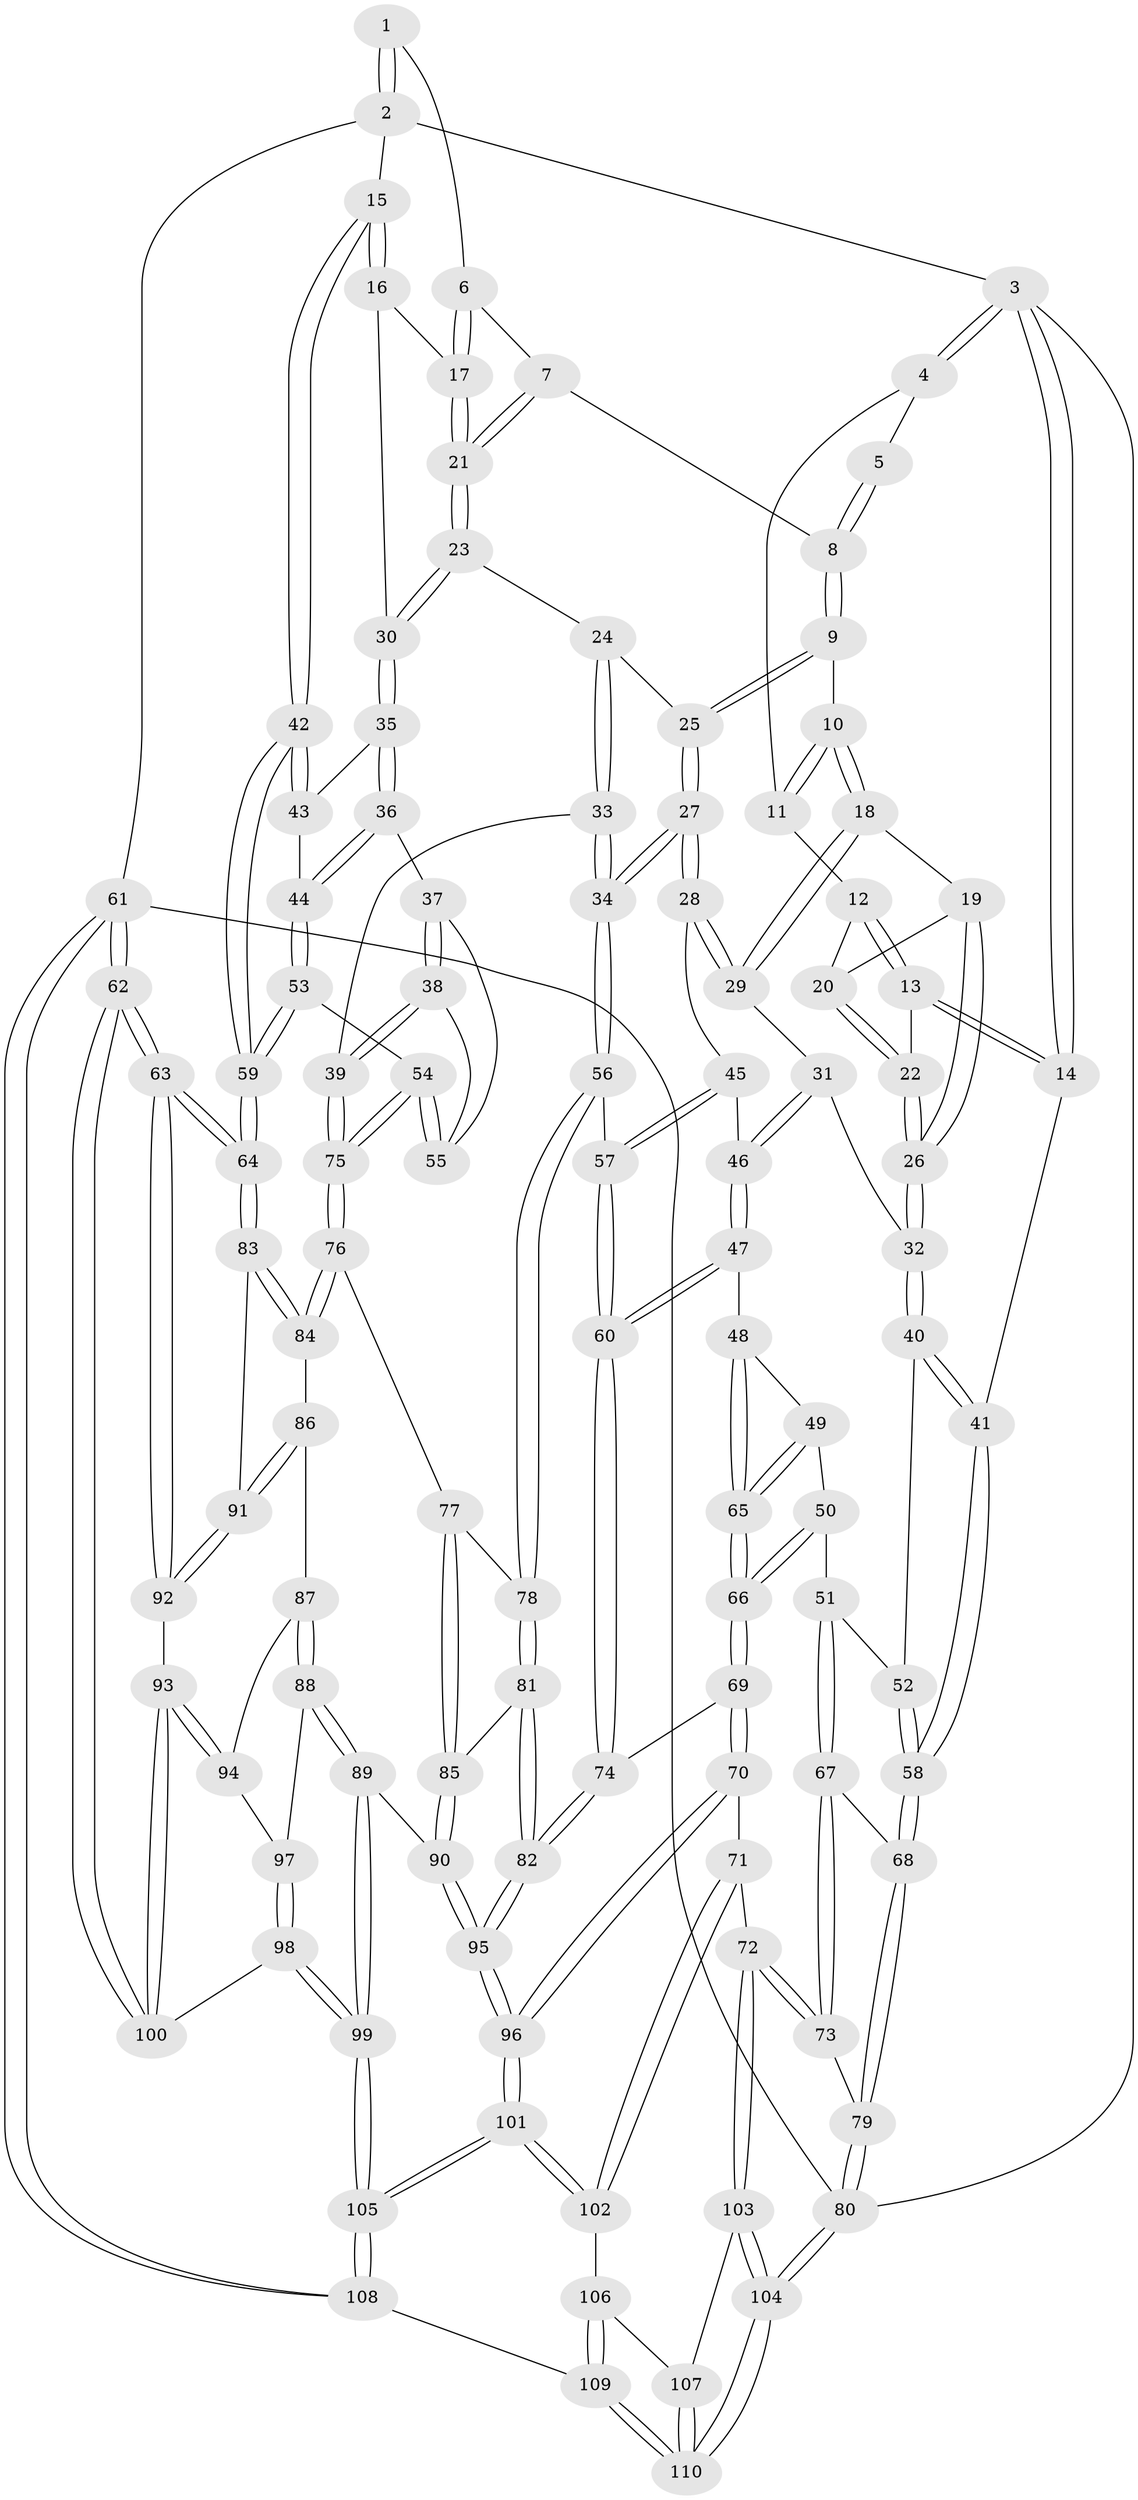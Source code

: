 // coarse degree distribution, {2: 0.0641025641025641, 4: 0.21794871794871795, 3: 0.717948717948718}
// Generated by graph-tools (version 1.1) at 2025/38/03/04/25 23:38:30]
// undirected, 110 vertices, 272 edges
graph export_dot {
  node [color=gray90,style=filled];
  1 [pos="+0.7653836454447945+0"];
  2 [pos="+1+0"];
  3 [pos="+0+0"];
  4 [pos="+0.31464671293794116+0"];
  5 [pos="+0.5681273403721354+0"];
  6 [pos="+0.682861972966087+0.08408495959424207"];
  7 [pos="+0.6301799787220578+0.10418640088259994"];
  8 [pos="+0.5608679117804525+0.09810879371027348"];
  9 [pos="+0.5420950302487354+0.11585242085151758"];
  10 [pos="+0.44290975113497155+0.12362301172541469"];
  11 [pos="+0.3434576202209646+0.01562572357189415"];
  12 [pos="+0.2644841952685409+0.10985566599064031"];
  13 [pos="+0+0"];
  14 [pos="+0+0"];
  15 [pos="+1+0"];
  16 [pos="+0.880432224369087+0.11412762885203069"];
  17 [pos="+0.8033825631065266+0.12648783095652583"];
  18 [pos="+0.39036733749134384+0.2281235747722033"];
  19 [pos="+0.2625089208143647+0.16127036067956382"];
  20 [pos="+0.2639082341543412+0.11662527998905153"];
  21 [pos="+0.6991930275417085+0.22140379435479113"];
  22 [pos="+0.07212043104779434+0.1711760507478262"];
  23 [pos="+0.6871213316799235+0.2655199933177903"];
  24 [pos="+0.6817126711410908+0.26754788377539007"];
  25 [pos="+0.5695565342869501+0.23219132625178351"];
  26 [pos="+0.17527056817545347+0.2592834462823861"];
  27 [pos="+0.47607514122713346+0.3584373711459712"];
  28 [pos="+0.4678543034207418+0.35589096878262394"];
  29 [pos="+0.3908976541894627+0.25082819761041"];
  30 [pos="+0.7993159558796201+0.3255276742131672"];
  31 [pos="+0.19680655581163592+0.33138902947498744"];
  32 [pos="+0.1958104867934713+0.33115097869100113"];
  33 [pos="+0.5808748058457179+0.467672271215813"];
  34 [pos="+0.5765723346535302+0.46909325914340216"];
  35 [pos="+0.8073715652193278+0.3436664079063346"];
  36 [pos="+0.8056504424287345+0.36990718627311453"];
  37 [pos="+0.7890026915163685+0.39032261647586447"];
  38 [pos="+0.6902617928469583+0.46717779691742406"];
  39 [pos="+0.6850207508932331+0.47057612809702287"];
  40 [pos="+0.18741971804890792+0.3396337955842383"];
  41 [pos="+0+0.3565632668908559"];
  42 [pos="+1+0.09977504969129053"];
  43 [pos="+0.9886879445391504+0.29901984851957125"];
  44 [pos="+0.9094131808202562+0.4434871223447791"];
  45 [pos="+0.3644961527660752+0.412267819427819"];
  46 [pos="+0.3199154787710575+0.42918783302867614"];
  47 [pos="+0.31136752956499614+0.490074168635195"];
  48 [pos="+0.3094817209239963+0.49192698514603955"];
  49 [pos="+0.17247793215384577+0.49628206750354315"];
  50 [pos="+0.16505840214637107+0.49598749970122613"];
  51 [pos="+0.1627552561746655+0.4947007519718433"];
  52 [pos="+0.15736001027196894+0.41225019841424854"];
  53 [pos="+0.9532891933676889+0.523919382922081"];
  54 [pos="+0.8740156884221567+0.5636350691433493"];
  55 [pos="+0.8296600264160102+0.5031984229914392"];
  56 [pos="+0.568097962533705+0.4909590419995258"];
  57 [pos="+0.4405360082622338+0.5536120040436617"];
  58 [pos="+0+0.506276346418827"];
  59 [pos="+1+0.5670448764665095"];
  60 [pos="+0.41951818414778835+0.5677050135662678"];
  61 [pos="+1+1"];
  62 [pos="+1+1"];
  63 [pos="+1+1"];
  64 [pos="+1+0.5880033077812469"];
  65 [pos="+0.28217950271490205+0.5527282875744691"];
  66 [pos="+0.2560718752075492+0.6284367456841915"];
  67 [pos="+0.1148541824139295+0.5379556659189451"];
  68 [pos="+0+0.5093237279655136"];
  69 [pos="+0.2572095226094602+0.6878654866809437"];
  70 [pos="+0.2453704753939832+0.7027483813569458"];
  71 [pos="+0.24094468828591134+0.7065130646945468"];
  72 [pos="+0.18300740414555783+0.7392876959534601"];
  73 [pos="+0.15774213384684424+0.7159216798972003"];
  74 [pos="+0.39044106651119453+0.6458428484996287"];
  75 [pos="+0.808130778929266+0.6255197134023028"];
  76 [pos="+0.8050121053706993+0.6378745247131148"];
  77 [pos="+0.68568860297412+0.6609576962170975"];
  78 [pos="+0.5813578202160694+0.5658678908949871"];
  79 [pos="+0+0.5751342265722338"];
  80 [pos="+0+1"];
  81 [pos="+0.5145674748160926+0.7307806091088729"];
  82 [pos="+0.5070534358028392+0.7381637335854582"];
  83 [pos="+1+0.6143852657499217"];
  84 [pos="+0.8203263390339531+0.6765756843850599"];
  85 [pos="+0.6596475140209668+0.7146238240024326"];
  86 [pos="+0.8224410664911964+0.6838970384766437"];
  87 [pos="+0.8215614633440987+0.6863098413920901"];
  88 [pos="+0.7606791515884453+0.7775826102059713"];
  89 [pos="+0.6956214605491073+0.7952273695887533"];
  90 [pos="+0.683769623013661+0.7807897497928374"];
  91 [pos="+0.916800642927684+0.7323112669637858"];
  92 [pos="+0.9334872220972706+0.8070493258502683"];
  93 [pos="+0.8736883499360072+0.8368632422961575"];
  94 [pos="+0.8515193487715109+0.8064455003033456"];
  95 [pos="+0.501785341315417+0.7934891168385869"];
  96 [pos="+0.4932019137541704+0.8246689638465302"];
  97 [pos="+0.780588104848941+0.8088697207086989"];
  98 [pos="+0.8058253950582017+0.8921723416272532"];
  99 [pos="+0.6212073194583285+1"];
  100 [pos="+0.8488504005084515+0.88200411941744"];
  101 [pos="+0.4910521302257805+0.8678072191597389"];
  102 [pos="+0.38911795091152224+0.8601632227682372"];
  103 [pos="+0.17432274177044918+0.7696098690740542"];
  104 [pos="+0+1"];
  105 [pos="+0.5947874295727069+1"];
  106 [pos="+0.32851870603366146+0.881339665577148"];
  107 [pos="+0.3020486283817691+0.8877849116736548"];
  108 [pos="+0.5934654158875894+1"];
  109 [pos="+0.4750924988986396+1"];
  110 [pos="+0.25110520439369854+1"];
  1 -- 2;
  1 -- 2;
  1 -- 6;
  2 -- 3;
  2 -- 15;
  2 -- 61;
  3 -- 4;
  3 -- 4;
  3 -- 14;
  3 -- 14;
  3 -- 80;
  4 -- 5;
  4 -- 11;
  5 -- 8;
  5 -- 8;
  6 -- 7;
  6 -- 17;
  6 -- 17;
  7 -- 8;
  7 -- 21;
  7 -- 21;
  8 -- 9;
  8 -- 9;
  9 -- 10;
  9 -- 25;
  9 -- 25;
  10 -- 11;
  10 -- 11;
  10 -- 18;
  10 -- 18;
  11 -- 12;
  12 -- 13;
  12 -- 13;
  12 -- 20;
  13 -- 14;
  13 -- 14;
  13 -- 22;
  14 -- 41;
  15 -- 16;
  15 -- 16;
  15 -- 42;
  15 -- 42;
  16 -- 17;
  16 -- 30;
  17 -- 21;
  17 -- 21;
  18 -- 19;
  18 -- 29;
  18 -- 29;
  19 -- 20;
  19 -- 26;
  19 -- 26;
  20 -- 22;
  20 -- 22;
  21 -- 23;
  21 -- 23;
  22 -- 26;
  22 -- 26;
  23 -- 24;
  23 -- 30;
  23 -- 30;
  24 -- 25;
  24 -- 33;
  24 -- 33;
  25 -- 27;
  25 -- 27;
  26 -- 32;
  26 -- 32;
  27 -- 28;
  27 -- 28;
  27 -- 34;
  27 -- 34;
  28 -- 29;
  28 -- 29;
  28 -- 45;
  29 -- 31;
  30 -- 35;
  30 -- 35;
  31 -- 32;
  31 -- 46;
  31 -- 46;
  32 -- 40;
  32 -- 40;
  33 -- 34;
  33 -- 34;
  33 -- 39;
  34 -- 56;
  34 -- 56;
  35 -- 36;
  35 -- 36;
  35 -- 43;
  36 -- 37;
  36 -- 44;
  36 -- 44;
  37 -- 38;
  37 -- 38;
  37 -- 55;
  38 -- 39;
  38 -- 39;
  38 -- 55;
  39 -- 75;
  39 -- 75;
  40 -- 41;
  40 -- 41;
  40 -- 52;
  41 -- 58;
  41 -- 58;
  42 -- 43;
  42 -- 43;
  42 -- 59;
  42 -- 59;
  43 -- 44;
  44 -- 53;
  44 -- 53;
  45 -- 46;
  45 -- 57;
  45 -- 57;
  46 -- 47;
  46 -- 47;
  47 -- 48;
  47 -- 60;
  47 -- 60;
  48 -- 49;
  48 -- 65;
  48 -- 65;
  49 -- 50;
  49 -- 65;
  49 -- 65;
  50 -- 51;
  50 -- 66;
  50 -- 66;
  51 -- 52;
  51 -- 67;
  51 -- 67;
  52 -- 58;
  52 -- 58;
  53 -- 54;
  53 -- 59;
  53 -- 59;
  54 -- 55;
  54 -- 55;
  54 -- 75;
  54 -- 75;
  56 -- 57;
  56 -- 78;
  56 -- 78;
  57 -- 60;
  57 -- 60;
  58 -- 68;
  58 -- 68;
  59 -- 64;
  59 -- 64;
  60 -- 74;
  60 -- 74;
  61 -- 62;
  61 -- 62;
  61 -- 108;
  61 -- 108;
  61 -- 80;
  62 -- 63;
  62 -- 63;
  62 -- 100;
  62 -- 100;
  63 -- 64;
  63 -- 64;
  63 -- 92;
  63 -- 92;
  64 -- 83;
  64 -- 83;
  65 -- 66;
  65 -- 66;
  66 -- 69;
  66 -- 69;
  67 -- 68;
  67 -- 73;
  67 -- 73;
  68 -- 79;
  68 -- 79;
  69 -- 70;
  69 -- 70;
  69 -- 74;
  70 -- 71;
  70 -- 96;
  70 -- 96;
  71 -- 72;
  71 -- 102;
  71 -- 102;
  72 -- 73;
  72 -- 73;
  72 -- 103;
  72 -- 103;
  73 -- 79;
  74 -- 82;
  74 -- 82;
  75 -- 76;
  75 -- 76;
  76 -- 77;
  76 -- 84;
  76 -- 84;
  77 -- 78;
  77 -- 85;
  77 -- 85;
  78 -- 81;
  78 -- 81;
  79 -- 80;
  79 -- 80;
  80 -- 104;
  80 -- 104;
  81 -- 82;
  81 -- 82;
  81 -- 85;
  82 -- 95;
  82 -- 95;
  83 -- 84;
  83 -- 84;
  83 -- 91;
  84 -- 86;
  85 -- 90;
  85 -- 90;
  86 -- 87;
  86 -- 91;
  86 -- 91;
  87 -- 88;
  87 -- 88;
  87 -- 94;
  88 -- 89;
  88 -- 89;
  88 -- 97;
  89 -- 90;
  89 -- 99;
  89 -- 99;
  90 -- 95;
  90 -- 95;
  91 -- 92;
  91 -- 92;
  92 -- 93;
  93 -- 94;
  93 -- 94;
  93 -- 100;
  93 -- 100;
  94 -- 97;
  95 -- 96;
  95 -- 96;
  96 -- 101;
  96 -- 101;
  97 -- 98;
  97 -- 98;
  98 -- 99;
  98 -- 99;
  98 -- 100;
  99 -- 105;
  99 -- 105;
  101 -- 102;
  101 -- 102;
  101 -- 105;
  101 -- 105;
  102 -- 106;
  103 -- 104;
  103 -- 104;
  103 -- 107;
  104 -- 110;
  104 -- 110;
  105 -- 108;
  105 -- 108;
  106 -- 107;
  106 -- 109;
  106 -- 109;
  107 -- 110;
  107 -- 110;
  108 -- 109;
  109 -- 110;
  109 -- 110;
}
